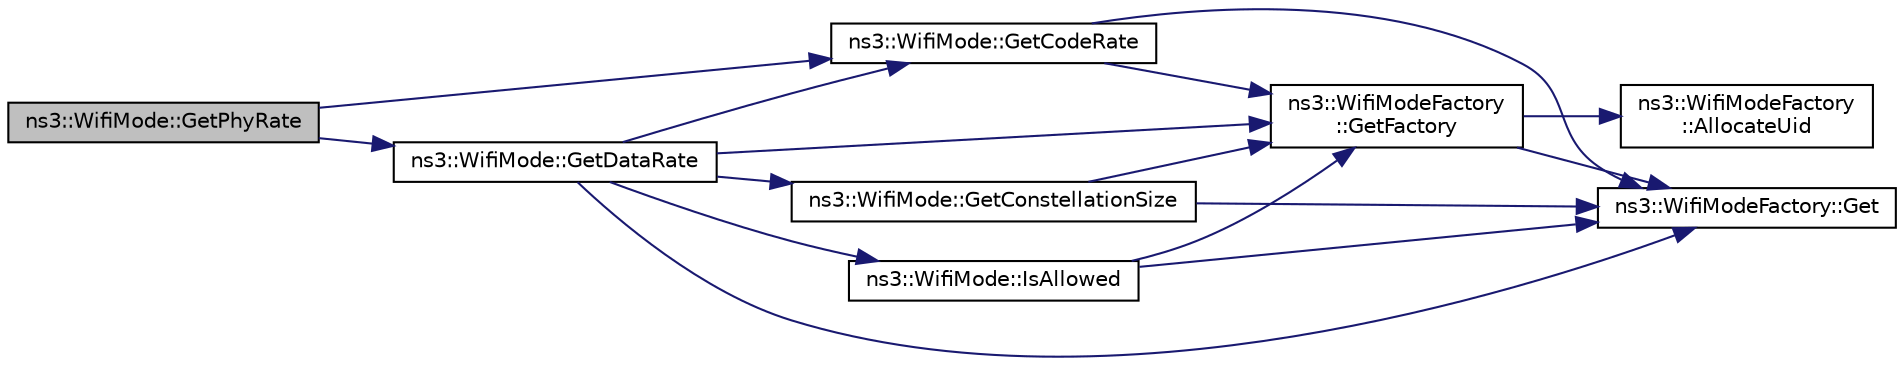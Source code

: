 digraph "ns3::WifiMode::GetPhyRate"
{
  edge [fontname="Helvetica",fontsize="10",labelfontname="Helvetica",labelfontsize="10"];
  node [fontname="Helvetica",fontsize="10",shape=record];
  rankdir="LR";
  Node1 [label="ns3::WifiMode::GetPhyRate",height=0.2,width=0.4,color="black", fillcolor="grey75", style="filled", fontcolor="black"];
  Node1 -> Node2 [color="midnightblue",fontsize="10",style="solid"];
  Node2 [label="ns3::WifiMode::GetDataRate",height=0.2,width=0.4,color="black", fillcolor="white", style="filled",URL="$d5/d56/classns3_1_1WifiMode.html#adcfbe150f69da720db23387f733b8a52"];
  Node2 -> Node3 [color="midnightblue",fontsize="10",style="solid"];
  Node3 [label="ns3::WifiModeFactory\l::GetFactory",height=0.2,width=0.4,color="black", fillcolor="white", style="filled",URL="$d2/dcd/classns3_1_1WifiModeFactory.html#a9c6f695d733355dee8d74bd1709868fc"];
  Node3 -> Node4 [color="midnightblue",fontsize="10",style="solid"];
  Node4 [label="ns3::WifiModeFactory\l::AllocateUid",height=0.2,width=0.4,color="black", fillcolor="white", style="filled",URL="$d2/dcd/classns3_1_1WifiModeFactory.html#a89a9c38617bd3f7be4a8919ce9675996"];
  Node3 -> Node5 [color="midnightblue",fontsize="10",style="solid"];
  Node5 [label="ns3::WifiModeFactory::Get",height=0.2,width=0.4,color="black", fillcolor="white", style="filled",URL="$d2/dcd/classns3_1_1WifiModeFactory.html#a3086868810ff4347e31c63027726f544"];
  Node2 -> Node5 [color="midnightblue",fontsize="10",style="solid"];
  Node2 -> Node6 [color="midnightblue",fontsize="10",style="solid"];
  Node6 [label="ns3::WifiMode::GetConstellationSize",height=0.2,width=0.4,color="black", fillcolor="white", style="filled",URL="$d5/d56/classns3_1_1WifiMode.html#a28bbc436203fd3332da6cc61909af8f1"];
  Node6 -> Node3 [color="midnightblue",fontsize="10",style="solid"];
  Node6 -> Node5 [color="midnightblue",fontsize="10",style="solid"];
  Node2 -> Node7 [color="midnightblue",fontsize="10",style="solid"];
  Node7 [label="ns3::WifiMode::GetCodeRate",height=0.2,width=0.4,color="black", fillcolor="white", style="filled",URL="$d5/d56/classns3_1_1WifiMode.html#a41fcb1abd2aa488145f2f43ca9ba8e1d"];
  Node7 -> Node3 [color="midnightblue",fontsize="10",style="solid"];
  Node7 -> Node5 [color="midnightblue",fontsize="10",style="solid"];
  Node2 -> Node8 [color="midnightblue",fontsize="10",style="solid"];
  Node8 [label="ns3::WifiMode::IsAllowed",height=0.2,width=0.4,color="black", fillcolor="white", style="filled",URL="$d5/d56/classns3_1_1WifiMode.html#a996eeb87ea67b483f0c1915780012e86"];
  Node8 -> Node3 [color="midnightblue",fontsize="10",style="solid"];
  Node8 -> Node5 [color="midnightblue",fontsize="10",style="solid"];
  Node1 -> Node7 [color="midnightblue",fontsize="10",style="solid"];
}
